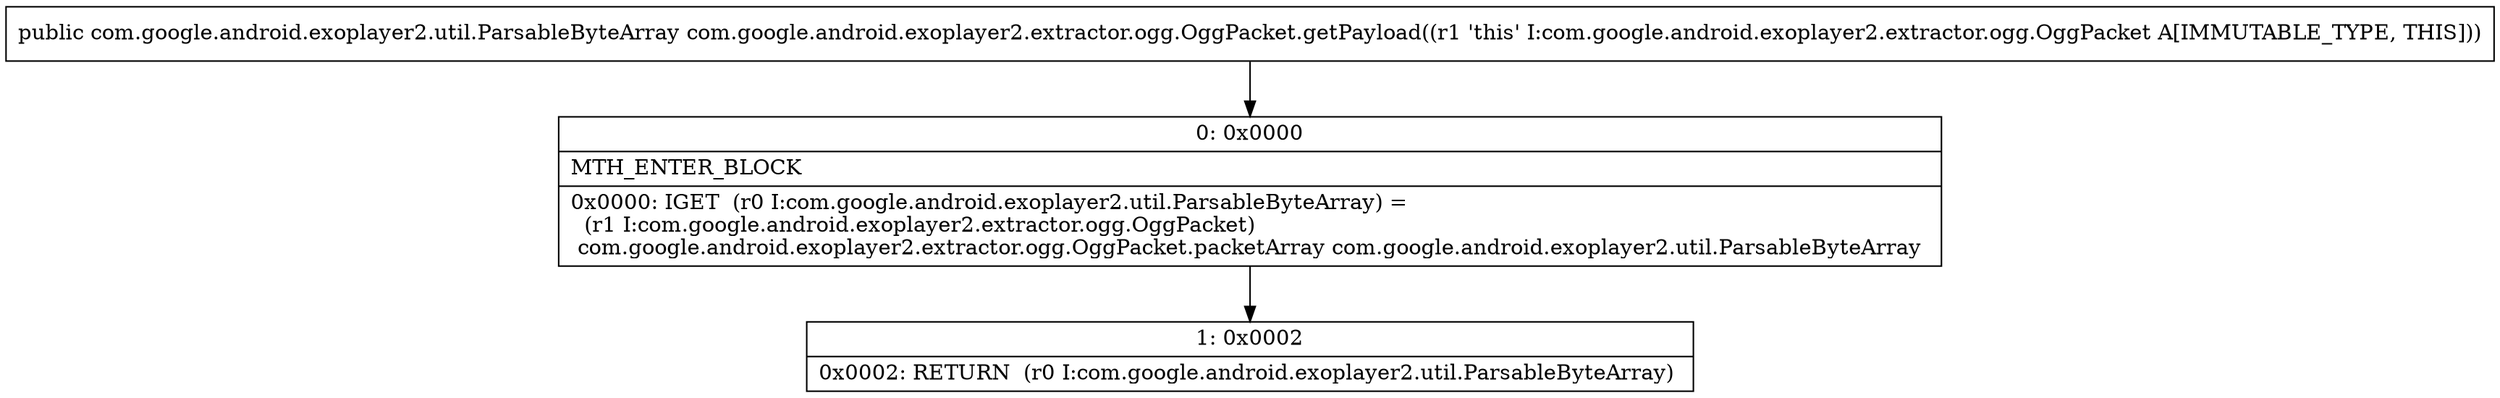 digraph "CFG forcom.google.android.exoplayer2.extractor.ogg.OggPacket.getPayload()Lcom\/google\/android\/exoplayer2\/util\/ParsableByteArray;" {
Node_0 [shape=record,label="{0\:\ 0x0000|MTH_ENTER_BLOCK\l|0x0000: IGET  (r0 I:com.google.android.exoplayer2.util.ParsableByteArray) = \l  (r1 I:com.google.android.exoplayer2.extractor.ogg.OggPacket)\l com.google.android.exoplayer2.extractor.ogg.OggPacket.packetArray com.google.android.exoplayer2.util.ParsableByteArray \l}"];
Node_1 [shape=record,label="{1\:\ 0x0002|0x0002: RETURN  (r0 I:com.google.android.exoplayer2.util.ParsableByteArray) \l}"];
MethodNode[shape=record,label="{public com.google.android.exoplayer2.util.ParsableByteArray com.google.android.exoplayer2.extractor.ogg.OggPacket.getPayload((r1 'this' I:com.google.android.exoplayer2.extractor.ogg.OggPacket A[IMMUTABLE_TYPE, THIS])) }"];
MethodNode -> Node_0;
Node_0 -> Node_1;
}


